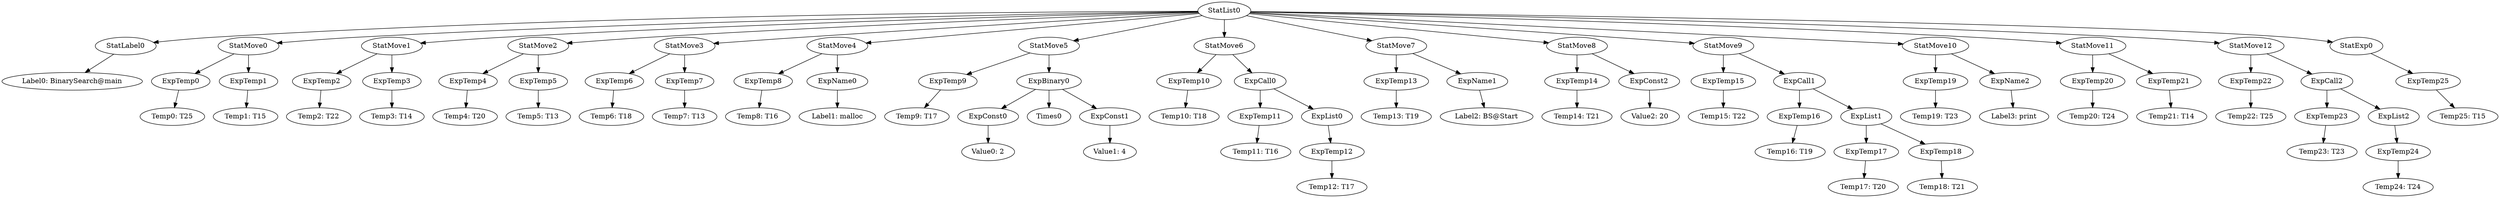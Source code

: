 digraph {
	ordering = out;
	ExpTemp25 -> "Temp25: T15";
	ExpList2 -> ExpTemp24;
	ExpTemp24 -> "Temp24: T24";
	ExpConst0 -> "Value0: 2";
	ExpTemp23 -> "Temp23: T23";
	ExpBinary0 -> ExpConst0;
	ExpBinary0 -> Times0;
	ExpBinary0 -> ExpConst1;
	ExpTemp12 -> "Temp12: T17";
	ExpTemp9 -> "Temp9: T17";
	StatMove5 -> ExpTemp9;
	StatMove5 -> ExpBinary0;
	ExpConst1 -> "Value1: 4";
	StatMove4 -> ExpTemp8;
	StatMove4 -> ExpName0;
	StatMove7 -> ExpTemp13;
	StatMove7 -> ExpName1;
	ExpList1 -> ExpTemp17;
	ExpList1 -> ExpTemp18;
	ExpTemp18 -> "Temp18: T21";
	ExpTemp8 -> "Temp8: T16";
	StatMove1 -> ExpTemp2;
	StatMove1 -> ExpTemp3;
	ExpName0 -> "Label1: malloc";
	ExpTemp4 -> "Temp4: T20";
	ExpTemp22 -> "Temp22: T25";
	StatMove3 -> ExpTemp6;
	StatMove3 -> ExpTemp7;
	StatExp0 -> ExpTemp25;
	ExpTemp11 -> "Temp11: T16";
	ExpTemp5 -> "Temp5: T13";
	ExpTemp1 -> "Temp1: T15";
	ExpTemp14 -> "Temp14: T21";
	ExpName2 -> "Label3: print";
	ExpTemp7 -> "Temp7: T13";
	ExpTemp0 -> "Temp0: T25";
	ExpTemp20 -> "Temp20: T24";
	StatList0 -> StatLabel0;
	StatList0 -> StatMove0;
	StatList0 -> StatMove1;
	StatList0 -> StatMove2;
	StatList0 -> StatMove3;
	StatList0 -> StatMove4;
	StatList0 -> StatMove5;
	StatList0 -> StatMove6;
	StatList0 -> StatMove7;
	StatList0 -> StatMove8;
	StatList0 -> StatMove9;
	StatList0 -> StatMove10;
	StatList0 -> StatMove11;
	StatList0 -> StatMove12;
	StatList0 -> StatExp0;
	StatLabel0 -> "Label0: BinarySearch@main";
	ExpTemp3 -> "Temp3: T14";
	ExpTemp2 -> "Temp2: T22";
	ExpTemp10 -> "Temp10: T18";
	ExpTemp6 -> "Temp6: T18";
	StatMove6 -> ExpTemp10;
	StatMove6 -> ExpCall0;
	ExpCall0 -> ExpTemp11;
	ExpCall0 -> ExpList0;
	ExpTemp21 -> "Temp21: T14";
	ExpTemp17 -> "Temp17: T20";
	ExpList0 -> ExpTemp12;
	ExpTemp13 -> "Temp13: T19";
	ExpTemp16 -> "Temp16: T19";
	ExpCall2 -> ExpTemp23;
	ExpCall2 -> ExpList2;
	StatMove10 -> ExpTemp19;
	StatMove10 -> ExpName2;
	ExpTemp15 -> "Temp15: T22";
	ExpName1 -> "Label2: BS@Start";
	StatMove0 -> ExpTemp0;
	StatMove0 -> ExpTemp1;
	StatMove8 -> ExpTemp14;
	StatMove8 -> ExpConst2;
	StatMove12 -> ExpTemp22;
	StatMove12 -> ExpCall2;
	ExpConst2 -> "Value2: 20";
	StatMove9 -> ExpTemp15;
	StatMove9 -> ExpCall1;
	ExpCall1 -> ExpTemp16;
	ExpCall1 -> ExpList1;
	StatMove2 -> ExpTemp4;
	StatMove2 -> ExpTemp5;
	ExpTemp19 -> "Temp19: T23";
	StatMove11 -> ExpTemp20;
	StatMove11 -> ExpTemp21;
}

